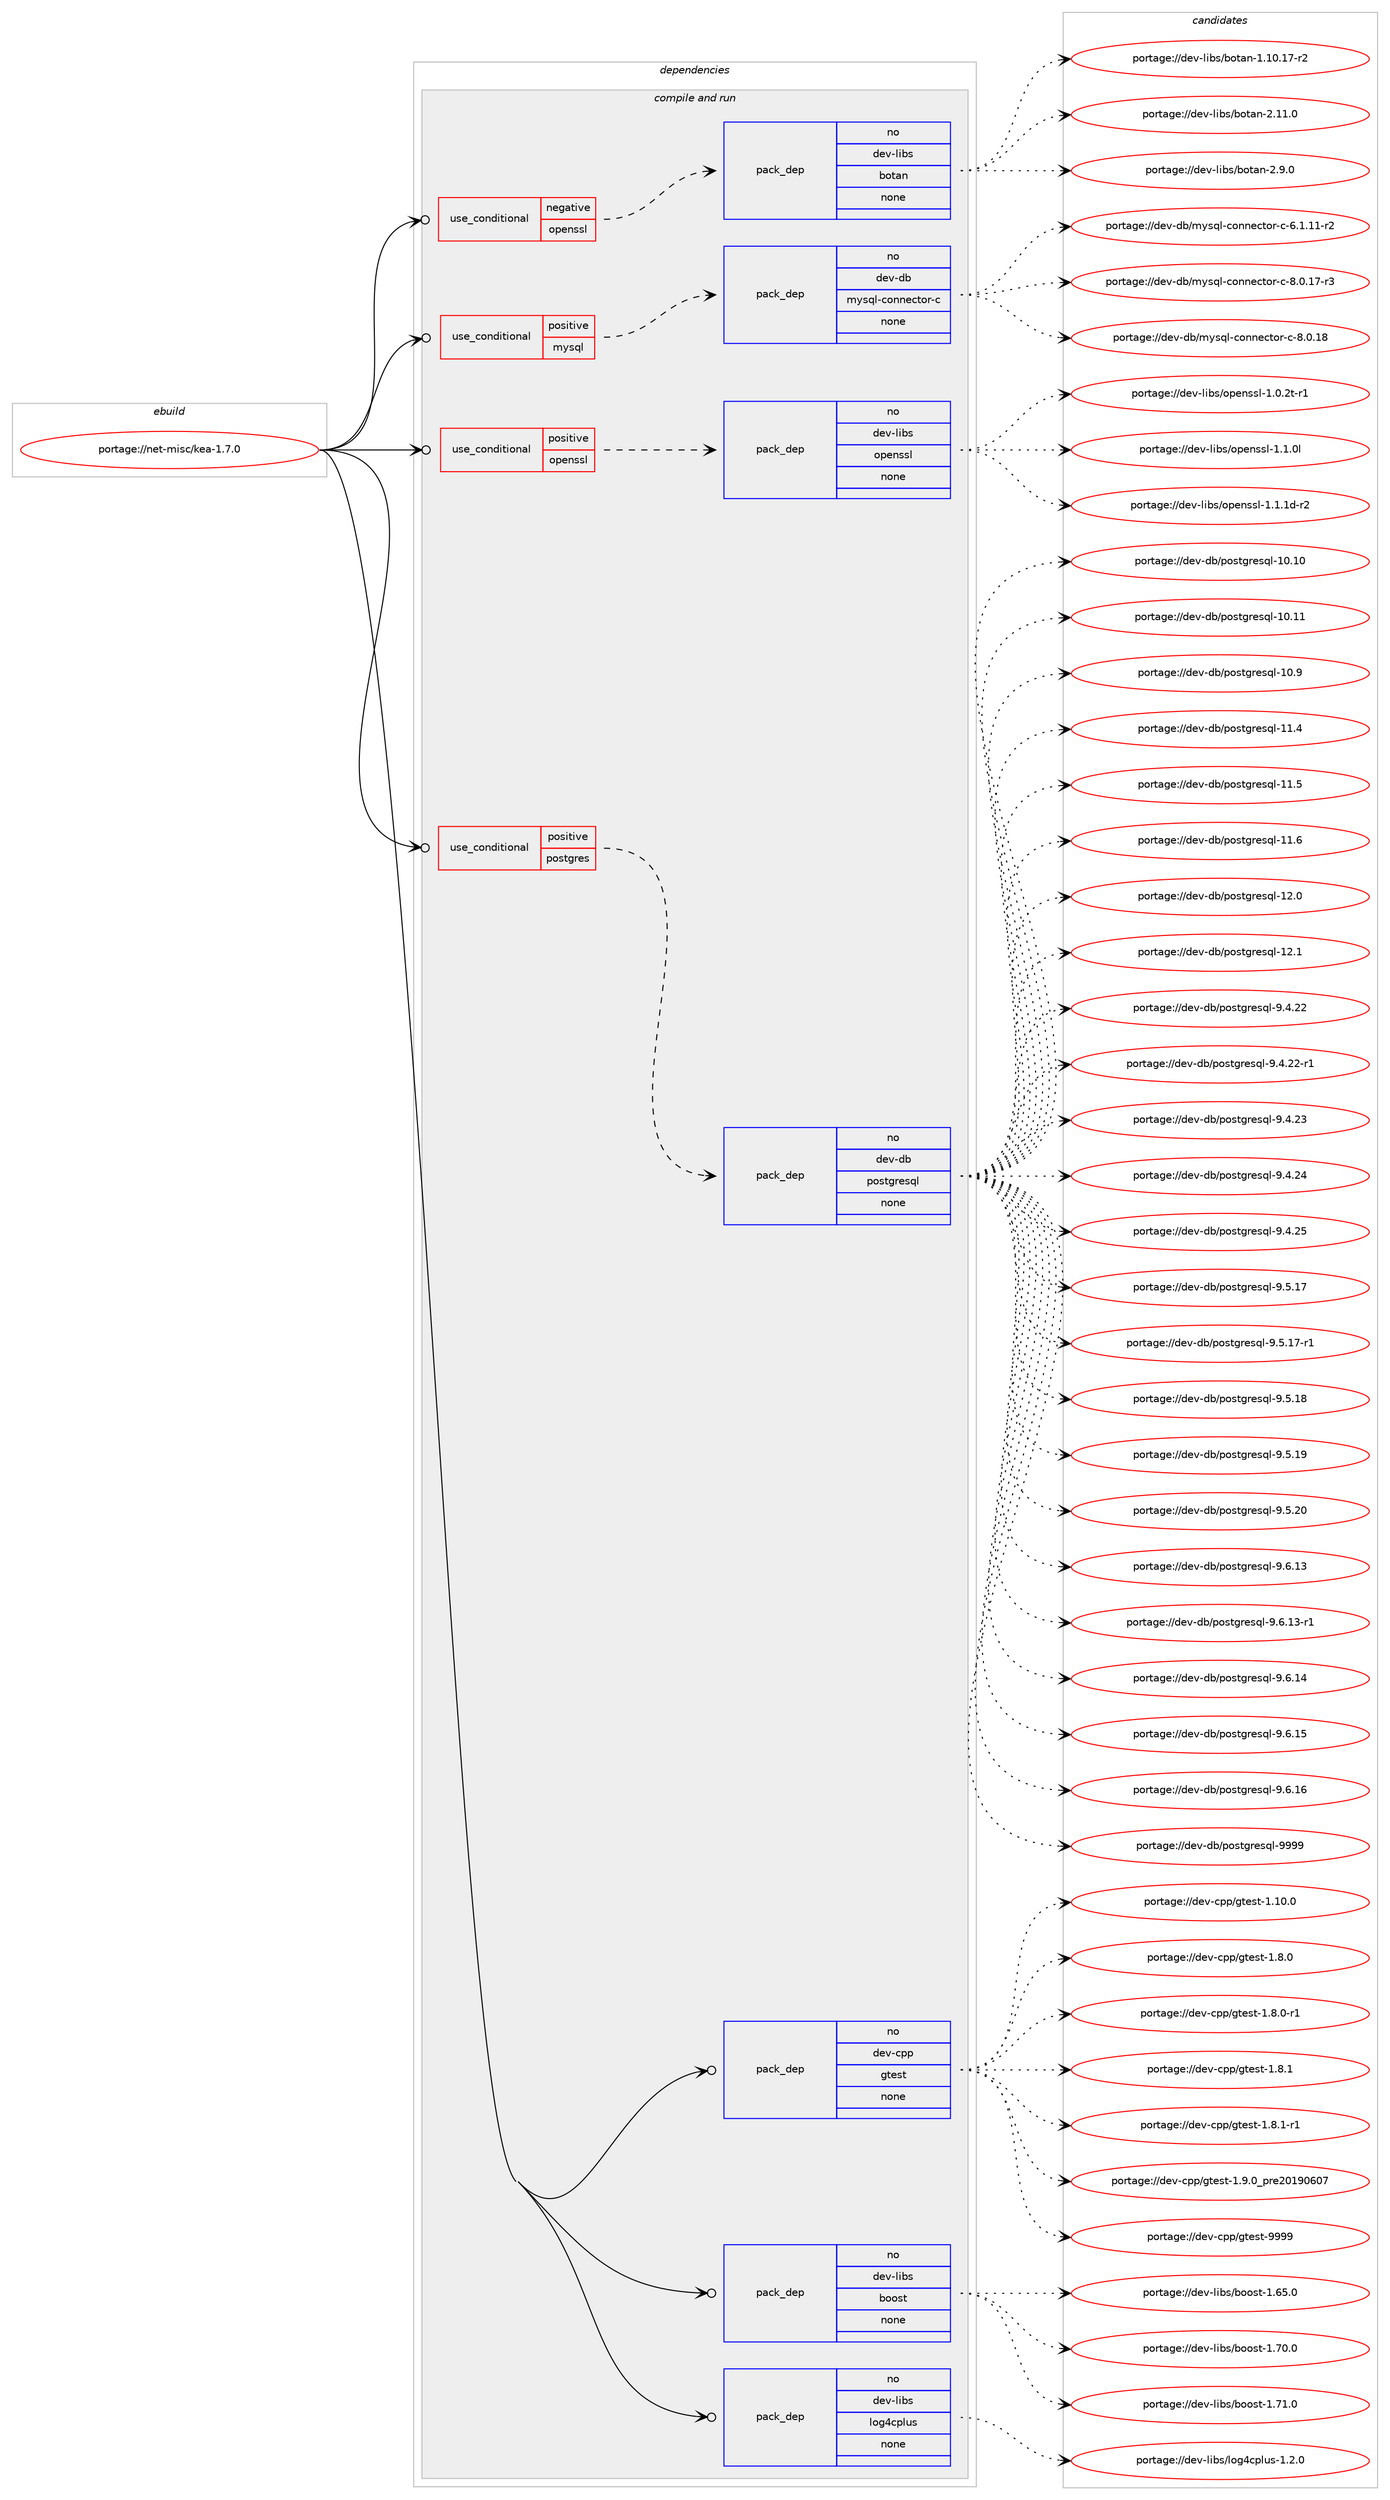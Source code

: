 digraph prolog {

# *************
# Graph options
# *************

newrank=true;
concentrate=true;
compound=true;
graph [rankdir=LR,fontname=Helvetica,fontsize=10,ranksep=1.5];#, ranksep=2.5, nodesep=0.2];
edge  [arrowhead=vee];
node  [fontname=Helvetica,fontsize=10];

# **********
# The ebuild
# **********

subgraph cluster_leftcol {
color=gray;
rank=same;
label=<<i>ebuild</i>>;
id [label="portage://net-misc/kea-1.7.0", color=red, width=4, href="../net-misc/kea-1.7.0.svg"];
}

# ****************
# The dependencies
# ****************

subgraph cluster_midcol {
color=gray;
label=<<i>dependencies</i>>;
subgraph cluster_compile {
fillcolor="#eeeeee";
style=filled;
label=<<i>compile</i>>;
}
subgraph cluster_compileandrun {
fillcolor="#eeeeee";
style=filled;
label=<<i>compile and run</i>>;
subgraph cond91865 {
dependency366847 [label=<<TABLE BORDER="0" CELLBORDER="1" CELLSPACING="0" CELLPADDING="4"><TR><TD ROWSPAN="3" CELLPADDING="10">use_conditional</TD></TR><TR><TD>negative</TD></TR><TR><TD>openssl</TD></TR></TABLE>>, shape=none, color=red];
subgraph pack268885 {
dependency366848 [label=<<TABLE BORDER="0" CELLBORDER="1" CELLSPACING="0" CELLPADDING="4" WIDTH="220"><TR><TD ROWSPAN="6" CELLPADDING="30">pack_dep</TD></TR><TR><TD WIDTH="110">no</TD></TR><TR><TD>dev-libs</TD></TR><TR><TD>botan</TD></TR><TR><TD>none</TD></TR><TR><TD></TD></TR></TABLE>>, shape=none, color=blue];
}
dependency366847:e -> dependency366848:w [weight=20,style="dashed",arrowhead="vee"];
}
id:e -> dependency366847:w [weight=20,style="solid",arrowhead="odotvee"];
subgraph cond91866 {
dependency366849 [label=<<TABLE BORDER="0" CELLBORDER="1" CELLSPACING="0" CELLPADDING="4"><TR><TD ROWSPAN="3" CELLPADDING="10">use_conditional</TD></TR><TR><TD>positive</TD></TR><TR><TD>mysql</TD></TR></TABLE>>, shape=none, color=red];
subgraph pack268886 {
dependency366850 [label=<<TABLE BORDER="0" CELLBORDER="1" CELLSPACING="0" CELLPADDING="4" WIDTH="220"><TR><TD ROWSPAN="6" CELLPADDING="30">pack_dep</TD></TR><TR><TD WIDTH="110">no</TD></TR><TR><TD>dev-db</TD></TR><TR><TD>mysql-connector-c</TD></TR><TR><TD>none</TD></TR><TR><TD></TD></TR></TABLE>>, shape=none, color=blue];
}
dependency366849:e -> dependency366850:w [weight=20,style="dashed",arrowhead="vee"];
}
id:e -> dependency366849:w [weight=20,style="solid",arrowhead="odotvee"];
subgraph cond91867 {
dependency366851 [label=<<TABLE BORDER="0" CELLBORDER="1" CELLSPACING="0" CELLPADDING="4"><TR><TD ROWSPAN="3" CELLPADDING="10">use_conditional</TD></TR><TR><TD>positive</TD></TR><TR><TD>openssl</TD></TR></TABLE>>, shape=none, color=red];
subgraph pack268887 {
dependency366852 [label=<<TABLE BORDER="0" CELLBORDER="1" CELLSPACING="0" CELLPADDING="4" WIDTH="220"><TR><TD ROWSPAN="6" CELLPADDING="30">pack_dep</TD></TR><TR><TD WIDTH="110">no</TD></TR><TR><TD>dev-libs</TD></TR><TR><TD>openssl</TD></TR><TR><TD>none</TD></TR><TR><TD></TD></TR></TABLE>>, shape=none, color=blue];
}
dependency366851:e -> dependency366852:w [weight=20,style="dashed",arrowhead="vee"];
}
id:e -> dependency366851:w [weight=20,style="solid",arrowhead="odotvee"];
subgraph cond91868 {
dependency366853 [label=<<TABLE BORDER="0" CELLBORDER="1" CELLSPACING="0" CELLPADDING="4"><TR><TD ROWSPAN="3" CELLPADDING="10">use_conditional</TD></TR><TR><TD>positive</TD></TR><TR><TD>postgres</TD></TR></TABLE>>, shape=none, color=red];
subgraph pack268888 {
dependency366854 [label=<<TABLE BORDER="0" CELLBORDER="1" CELLSPACING="0" CELLPADDING="4" WIDTH="220"><TR><TD ROWSPAN="6" CELLPADDING="30">pack_dep</TD></TR><TR><TD WIDTH="110">no</TD></TR><TR><TD>dev-db</TD></TR><TR><TD>postgresql</TD></TR><TR><TD>none</TD></TR><TR><TD></TD></TR></TABLE>>, shape=none, color=blue];
}
dependency366853:e -> dependency366854:w [weight=20,style="dashed",arrowhead="vee"];
}
id:e -> dependency366853:w [weight=20,style="solid",arrowhead="odotvee"];
subgraph pack268889 {
dependency366855 [label=<<TABLE BORDER="0" CELLBORDER="1" CELLSPACING="0" CELLPADDING="4" WIDTH="220"><TR><TD ROWSPAN="6" CELLPADDING="30">pack_dep</TD></TR><TR><TD WIDTH="110">no</TD></TR><TR><TD>dev-cpp</TD></TR><TR><TD>gtest</TD></TR><TR><TD>none</TD></TR><TR><TD></TD></TR></TABLE>>, shape=none, color=blue];
}
id:e -> dependency366855:w [weight=20,style="solid",arrowhead="odotvee"];
subgraph pack268890 {
dependency366856 [label=<<TABLE BORDER="0" CELLBORDER="1" CELLSPACING="0" CELLPADDING="4" WIDTH="220"><TR><TD ROWSPAN="6" CELLPADDING="30">pack_dep</TD></TR><TR><TD WIDTH="110">no</TD></TR><TR><TD>dev-libs</TD></TR><TR><TD>boost</TD></TR><TR><TD>none</TD></TR><TR><TD></TD></TR></TABLE>>, shape=none, color=blue];
}
id:e -> dependency366856:w [weight=20,style="solid",arrowhead="odotvee"];
subgraph pack268891 {
dependency366857 [label=<<TABLE BORDER="0" CELLBORDER="1" CELLSPACING="0" CELLPADDING="4" WIDTH="220"><TR><TD ROWSPAN="6" CELLPADDING="30">pack_dep</TD></TR><TR><TD WIDTH="110">no</TD></TR><TR><TD>dev-libs</TD></TR><TR><TD>log4cplus</TD></TR><TR><TD>none</TD></TR><TR><TD></TD></TR></TABLE>>, shape=none, color=blue];
}
id:e -> dependency366857:w [weight=20,style="solid",arrowhead="odotvee"];
}
subgraph cluster_run {
fillcolor="#eeeeee";
style=filled;
label=<<i>run</i>>;
}
}

# **************
# The candidates
# **************

subgraph cluster_choices {
rank=same;
color=gray;
label=<<i>candidates</i>>;

subgraph choice268885 {
color=black;
nodesep=1;
choiceportage100101118451081059811547981111169711045494649484649554511450 [label="portage://dev-libs/botan-1.10.17-r2", color=red, width=4,href="../dev-libs/botan-1.10.17-r2.svg"];
choiceportage100101118451081059811547981111169711045504649494648 [label="portage://dev-libs/botan-2.11.0", color=red, width=4,href="../dev-libs/botan-2.11.0.svg"];
choiceportage1001011184510810598115479811111697110455046574648 [label="portage://dev-libs/botan-2.9.0", color=red, width=4,href="../dev-libs/botan-2.9.0.svg"];
dependency366848:e -> choiceportage100101118451081059811547981111169711045494649484649554511450:w [style=dotted,weight="100"];
dependency366848:e -> choiceportage100101118451081059811547981111169711045504649494648:w [style=dotted,weight="100"];
dependency366848:e -> choiceportage1001011184510810598115479811111697110455046574648:w [style=dotted,weight="100"];
}
subgraph choice268886 {
color=black;
nodesep=1;
choiceportage1001011184510098471091211151131084599111110110101991161111144599455446494649494511450 [label="portage://dev-db/mysql-connector-c-6.1.11-r2", color=red, width=4,href="../dev-db/mysql-connector-c-6.1.11-r2.svg"];
choiceportage1001011184510098471091211151131084599111110110101991161111144599455646484649554511451 [label="portage://dev-db/mysql-connector-c-8.0.17-r3", color=red, width=4,href="../dev-db/mysql-connector-c-8.0.17-r3.svg"];
choiceportage100101118451009847109121115113108459911111011010199116111114459945564648464956 [label="portage://dev-db/mysql-connector-c-8.0.18", color=red, width=4,href="../dev-db/mysql-connector-c-8.0.18.svg"];
dependency366850:e -> choiceportage1001011184510098471091211151131084599111110110101991161111144599455446494649494511450:w [style=dotted,weight="100"];
dependency366850:e -> choiceportage1001011184510098471091211151131084599111110110101991161111144599455646484649554511451:w [style=dotted,weight="100"];
dependency366850:e -> choiceportage100101118451009847109121115113108459911111011010199116111114459945564648464956:w [style=dotted,weight="100"];
}
subgraph choice268887 {
color=black;
nodesep=1;
choiceportage1001011184510810598115471111121011101151151084549464846501164511449 [label="portage://dev-libs/openssl-1.0.2t-r1", color=red, width=4,href="../dev-libs/openssl-1.0.2t-r1.svg"];
choiceportage100101118451081059811547111112101110115115108454946494648108 [label="portage://dev-libs/openssl-1.1.0l", color=red, width=4,href="../dev-libs/openssl-1.1.0l.svg"];
choiceportage1001011184510810598115471111121011101151151084549464946491004511450 [label="portage://dev-libs/openssl-1.1.1d-r2", color=red, width=4,href="../dev-libs/openssl-1.1.1d-r2.svg"];
dependency366852:e -> choiceportage1001011184510810598115471111121011101151151084549464846501164511449:w [style=dotted,weight="100"];
dependency366852:e -> choiceportage100101118451081059811547111112101110115115108454946494648108:w [style=dotted,weight="100"];
dependency366852:e -> choiceportage1001011184510810598115471111121011101151151084549464946491004511450:w [style=dotted,weight="100"];
}
subgraph choice268888 {
color=black;
nodesep=1;
choiceportage100101118451009847112111115116103114101115113108454948464948 [label="portage://dev-db/postgresql-10.10", color=red, width=4,href="../dev-db/postgresql-10.10.svg"];
choiceportage100101118451009847112111115116103114101115113108454948464949 [label="portage://dev-db/postgresql-10.11", color=red, width=4,href="../dev-db/postgresql-10.11.svg"];
choiceportage1001011184510098471121111151161031141011151131084549484657 [label="portage://dev-db/postgresql-10.9", color=red, width=4,href="../dev-db/postgresql-10.9.svg"];
choiceportage1001011184510098471121111151161031141011151131084549494652 [label="portage://dev-db/postgresql-11.4", color=red, width=4,href="../dev-db/postgresql-11.4.svg"];
choiceportage1001011184510098471121111151161031141011151131084549494653 [label="portage://dev-db/postgresql-11.5", color=red, width=4,href="../dev-db/postgresql-11.5.svg"];
choiceportage1001011184510098471121111151161031141011151131084549494654 [label="portage://dev-db/postgresql-11.6", color=red, width=4,href="../dev-db/postgresql-11.6.svg"];
choiceportage1001011184510098471121111151161031141011151131084549504648 [label="portage://dev-db/postgresql-12.0", color=red, width=4,href="../dev-db/postgresql-12.0.svg"];
choiceportage1001011184510098471121111151161031141011151131084549504649 [label="portage://dev-db/postgresql-12.1", color=red, width=4,href="../dev-db/postgresql-12.1.svg"];
choiceportage10010111845100984711211111511610311410111511310845574652465050 [label="portage://dev-db/postgresql-9.4.22", color=red, width=4,href="../dev-db/postgresql-9.4.22.svg"];
choiceportage100101118451009847112111115116103114101115113108455746524650504511449 [label="portage://dev-db/postgresql-9.4.22-r1", color=red, width=4,href="../dev-db/postgresql-9.4.22-r1.svg"];
choiceportage10010111845100984711211111511610311410111511310845574652465051 [label="portage://dev-db/postgresql-9.4.23", color=red, width=4,href="../dev-db/postgresql-9.4.23.svg"];
choiceportage10010111845100984711211111511610311410111511310845574652465052 [label="portage://dev-db/postgresql-9.4.24", color=red, width=4,href="../dev-db/postgresql-9.4.24.svg"];
choiceportage10010111845100984711211111511610311410111511310845574652465053 [label="portage://dev-db/postgresql-9.4.25", color=red, width=4,href="../dev-db/postgresql-9.4.25.svg"];
choiceportage10010111845100984711211111511610311410111511310845574653464955 [label="portage://dev-db/postgresql-9.5.17", color=red, width=4,href="../dev-db/postgresql-9.5.17.svg"];
choiceportage100101118451009847112111115116103114101115113108455746534649554511449 [label="portage://dev-db/postgresql-9.5.17-r1", color=red, width=4,href="../dev-db/postgresql-9.5.17-r1.svg"];
choiceportage10010111845100984711211111511610311410111511310845574653464956 [label="portage://dev-db/postgresql-9.5.18", color=red, width=4,href="../dev-db/postgresql-9.5.18.svg"];
choiceportage10010111845100984711211111511610311410111511310845574653464957 [label="portage://dev-db/postgresql-9.5.19", color=red, width=4,href="../dev-db/postgresql-9.5.19.svg"];
choiceportage10010111845100984711211111511610311410111511310845574653465048 [label="portage://dev-db/postgresql-9.5.20", color=red, width=4,href="../dev-db/postgresql-9.5.20.svg"];
choiceportage10010111845100984711211111511610311410111511310845574654464951 [label="portage://dev-db/postgresql-9.6.13", color=red, width=4,href="../dev-db/postgresql-9.6.13.svg"];
choiceportage100101118451009847112111115116103114101115113108455746544649514511449 [label="portage://dev-db/postgresql-9.6.13-r1", color=red, width=4,href="../dev-db/postgresql-9.6.13-r1.svg"];
choiceportage10010111845100984711211111511610311410111511310845574654464952 [label="portage://dev-db/postgresql-9.6.14", color=red, width=4,href="../dev-db/postgresql-9.6.14.svg"];
choiceportage10010111845100984711211111511610311410111511310845574654464953 [label="portage://dev-db/postgresql-9.6.15", color=red, width=4,href="../dev-db/postgresql-9.6.15.svg"];
choiceportage10010111845100984711211111511610311410111511310845574654464954 [label="portage://dev-db/postgresql-9.6.16", color=red, width=4,href="../dev-db/postgresql-9.6.16.svg"];
choiceportage1001011184510098471121111151161031141011151131084557575757 [label="portage://dev-db/postgresql-9999", color=red, width=4,href="../dev-db/postgresql-9999.svg"];
dependency366854:e -> choiceportage100101118451009847112111115116103114101115113108454948464948:w [style=dotted,weight="100"];
dependency366854:e -> choiceportage100101118451009847112111115116103114101115113108454948464949:w [style=dotted,weight="100"];
dependency366854:e -> choiceportage1001011184510098471121111151161031141011151131084549484657:w [style=dotted,weight="100"];
dependency366854:e -> choiceportage1001011184510098471121111151161031141011151131084549494652:w [style=dotted,weight="100"];
dependency366854:e -> choiceportage1001011184510098471121111151161031141011151131084549494653:w [style=dotted,weight="100"];
dependency366854:e -> choiceportage1001011184510098471121111151161031141011151131084549494654:w [style=dotted,weight="100"];
dependency366854:e -> choiceportage1001011184510098471121111151161031141011151131084549504648:w [style=dotted,weight="100"];
dependency366854:e -> choiceportage1001011184510098471121111151161031141011151131084549504649:w [style=dotted,weight="100"];
dependency366854:e -> choiceportage10010111845100984711211111511610311410111511310845574652465050:w [style=dotted,weight="100"];
dependency366854:e -> choiceportage100101118451009847112111115116103114101115113108455746524650504511449:w [style=dotted,weight="100"];
dependency366854:e -> choiceportage10010111845100984711211111511610311410111511310845574652465051:w [style=dotted,weight="100"];
dependency366854:e -> choiceportage10010111845100984711211111511610311410111511310845574652465052:w [style=dotted,weight="100"];
dependency366854:e -> choiceportage10010111845100984711211111511610311410111511310845574652465053:w [style=dotted,weight="100"];
dependency366854:e -> choiceportage10010111845100984711211111511610311410111511310845574653464955:w [style=dotted,weight="100"];
dependency366854:e -> choiceportage100101118451009847112111115116103114101115113108455746534649554511449:w [style=dotted,weight="100"];
dependency366854:e -> choiceportage10010111845100984711211111511610311410111511310845574653464956:w [style=dotted,weight="100"];
dependency366854:e -> choiceportage10010111845100984711211111511610311410111511310845574653464957:w [style=dotted,weight="100"];
dependency366854:e -> choiceportage10010111845100984711211111511610311410111511310845574653465048:w [style=dotted,weight="100"];
dependency366854:e -> choiceportage10010111845100984711211111511610311410111511310845574654464951:w [style=dotted,weight="100"];
dependency366854:e -> choiceportage100101118451009847112111115116103114101115113108455746544649514511449:w [style=dotted,weight="100"];
dependency366854:e -> choiceportage10010111845100984711211111511610311410111511310845574654464952:w [style=dotted,weight="100"];
dependency366854:e -> choiceportage10010111845100984711211111511610311410111511310845574654464953:w [style=dotted,weight="100"];
dependency366854:e -> choiceportage10010111845100984711211111511610311410111511310845574654464954:w [style=dotted,weight="100"];
dependency366854:e -> choiceportage1001011184510098471121111151161031141011151131084557575757:w [style=dotted,weight="100"];
}
subgraph choice268889 {
color=black;
nodesep=1;
choiceportage10010111845991121124710311610111511645494649484648 [label="portage://dev-cpp/gtest-1.10.0", color=red, width=4,href="../dev-cpp/gtest-1.10.0.svg"];
choiceportage100101118459911211247103116101115116454946564648 [label="portage://dev-cpp/gtest-1.8.0", color=red, width=4,href="../dev-cpp/gtest-1.8.0.svg"];
choiceportage1001011184599112112471031161011151164549465646484511449 [label="portage://dev-cpp/gtest-1.8.0-r1", color=red, width=4,href="../dev-cpp/gtest-1.8.0-r1.svg"];
choiceportage100101118459911211247103116101115116454946564649 [label="portage://dev-cpp/gtest-1.8.1", color=red, width=4,href="../dev-cpp/gtest-1.8.1.svg"];
choiceportage1001011184599112112471031161011151164549465646494511449 [label="portage://dev-cpp/gtest-1.8.1-r1", color=red, width=4,href="../dev-cpp/gtest-1.8.1-r1.svg"];
choiceportage100101118459911211247103116101115116454946574648951121141015048495748544855 [label="portage://dev-cpp/gtest-1.9.0_pre20190607", color=red, width=4,href="../dev-cpp/gtest-1.9.0_pre20190607.svg"];
choiceportage1001011184599112112471031161011151164557575757 [label="portage://dev-cpp/gtest-9999", color=red, width=4,href="../dev-cpp/gtest-9999.svg"];
dependency366855:e -> choiceportage10010111845991121124710311610111511645494649484648:w [style=dotted,weight="100"];
dependency366855:e -> choiceportage100101118459911211247103116101115116454946564648:w [style=dotted,weight="100"];
dependency366855:e -> choiceportage1001011184599112112471031161011151164549465646484511449:w [style=dotted,weight="100"];
dependency366855:e -> choiceportage100101118459911211247103116101115116454946564649:w [style=dotted,weight="100"];
dependency366855:e -> choiceportage1001011184599112112471031161011151164549465646494511449:w [style=dotted,weight="100"];
dependency366855:e -> choiceportage100101118459911211247103116101115116454946574648951121141015048495748544855:w [style=dotted,weight="100"];
dependency366855:e -> choiceportage1001011184599112112471031161011151164557575757:w [style=dotted,weight="100"];
}
subgraph choice268890 {
color=black;
nodesep=1;
choiceportage1001011184510810598115479811111111511645494654534648 [label="portage://dev-libs/boost-1.65.0", color=red, width=4,href="../dev-libs/boost-1.65.0.svg"];
choiceportage1001011184510810598115479811111111511645494655484648 [label="portage://dev-libs/boost-1.70.0", color=red, width=4,href="../dev-libs/boost-1.70.0.svg"];
choiceportage1001011184510810598115479811111111511645494655494648 [label="portage://dev-libs/boost-1.71.0", color=red, width=4,href="../dev-libs/boost-1.71.0.svg"];
dependency366856:e -> choiceportage1001011184510810598115479811111111511645494654534648:w [style=dotted,weight="100"];
dependency366856:e -> choiceportage1001011184510810598115479811111111511645494655484648:w [style=dotted,weight="100"];
dependency366856:e -> choiceportage1001011184510810598115479811111111511645494655494648:w [style=dotted,weight="100"];
}
subgraph choice268891 {
color=black;
nodesep=1;
choiceportage1001011184510810598115471081111035299112108117115454946504648 [label="portage://dev-libs/log4cplus-1.2.0", color=red, width=4,href="../dev-libs/log4cplus-1.2.0.svg"];
dependency366857:e -> choiceportage1001011184510810598115471081111035299112108117115454946504648:w [style=dotted,weight="100"];
}
}

}
